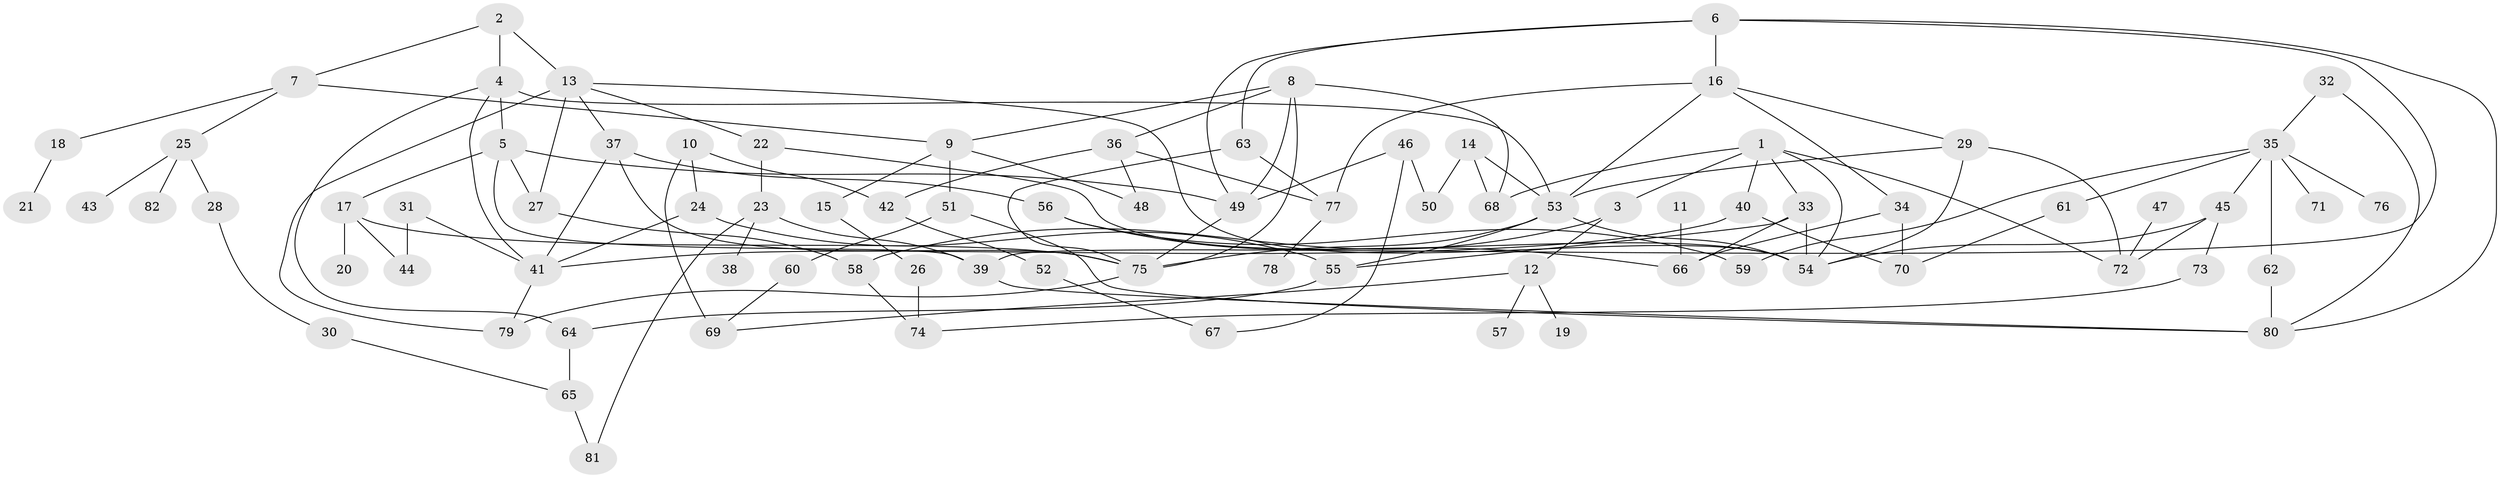 // original degree distribution, {5: 0.07758620689655173, 3: 0.25862068965517243, 6: 0.04310344827586207, 1: 0.13793103448275862, 4: 0.14655172413793102, 2: 0.3275862068965517, 7: 0.008620689655172414}
// Generated by graph-tools (version 1.1) at 2025/36/03/04/25 23:36:05]
// undirected, 82 vertices, 130 edges
graph export_dot {
  node [color=gray90,style=filled];
  1;
  2;
  3;
  4;
  5;
  6;
  7;
  8;
  9;
  10;
  11;
  12;
  13;
  14;
  15;
  16;
  17;
  18;
  19;
  20;
  21;
  22;
  23;
  24;
  25;
  26;
  27;
  28;
  29;
  30;
  31;
  32;
  33;
  34;
  35;
  36;
  37;
  38;
  39;
  40;
  41;
  42;
  43;
  44;
  45;
  46;
  47;
  48;
  49;
  50;
  51;
  52;
  53;
  54;
  55;
  56;
  57;
  58;
  59;
  60;
  61;
  62;
  63;
  64;
  65;
  66;
  67;
  68;
  69;
  70;
  71;
  72;
  73;
  74;
  75;
  76;
  77;
  78;
  79;
  80;
  81;
  82;
  1 -- 3 [weight=1.0];
  1 -- 33 [weight=1.0];
  1 -- 40 [weight=1.0];
  1 -- 54 [weight=1.0];
  1 -- 68 [weight=1.0];
  1 -- 72 [weight=1.0];
  2 -- 4 [weight=1.0];
  2 -- 7 [weight=1.0];
  2 -- 13 [weight=1.0];
  3 -- 12 [weight=1.0];
  3 -- 58 [weight=1.0];
  4 -- 5 [weight=1.0];
  4 -- 41 [weight=1.0];
  4 -- 53 [weight=1.0];
  4 -- 64 [weight=1.0];
  5 -- 17 [weight=1.0];
  5 -- 27 [weight=1.0];
  5 -- 39 [weight=1.0];
  5 -- 49 [weight=1.0];
  6 -- 16 [weight=1.0];
  6 -- 39 [weight=1.0];
  6 -- 49 [weight=1.0];
  6 -- 63 [weight=1.0];
  6 -- 80 [weight=1.0];
  7 -- 9 [weight=1.0];
  7 -- 18 [weight=1.0];
  7 -- 25 [weight=1.0];
  8 -- 9 [weight=1.0];
  8 -- 36 [weight=1.0];
  8 -- 49 [weight=1.0];
  8 -- 68 [weight=1.0];
  8 -- 75 [weight=1.0];
  9 -- 15 [weight=1.0];
  9 -- 48 [weight=1.0];
  9 -- 51 [weight=1.0];
  10 -- 24 [weight=1.0];
  10 -- 42 [weight=1.0];
  10 -- 69 [weight=2.0];
  11 -- 66 [weight=1.0];
  12 -- 19 [weight=1.0];
  12 -- 57 [weight=1.0];
  12 -- 69 [weight=1.0];
  13 -- 22 [weight=1.0];
  13 -- 27 [weight=1.0];
  13 -- 37 [weight=1.0];
  13 -- 54 [weight=1.0];
  13 -- 79 [weight=1.0];
  14 -- 50 [weight=1.0];
  14 -- 53 [weight=1.0];
  14 -- 68 [weight=1.0];
  15 -- 26 [weight=1.0];
  16 -- 29 [weight=1.0];
  16 -- 34 [weight=1.0];
  16 -- 53 [weight=1.0];
  16 -- 77 [weight=1.0];
  17 -- 20 [weight=1.0];
  17 -- 44 [weight=1.0];
  17 -- 75 [weight=1.0];
  18 -- 21 [weight=1.0];
  22 -- 23 [weight=1.0];
  22 -- 54 [weight=1.0];
  23 -- 38 [weight=1.0];
  23 -- 39 [weight=1.0];
  23 -- 81 [weight=1.0];
  24 -- 41 [weight=1.0];
  24 -- 55 [weight=1.0];
  25 -- 28 [weight=1.0];
  25 -- 43 [weight=1.0];
  25 -- 82 [weight=1.0];
  26 -- 74 [weight=1.0];
  27 -- 58 [weight=1.0];
  28 -- 30 [weight=1.0];
  29 -- 53 [weight=1.0];
  29 -- 54 [weight=1.0];
  29 -- 72 [weight=1.0];
  30 -- 65 [weight=1.0];
  31 -- 41 [weight=1.0];
  31 -- 44 [weight=1.0];
  32 -- 35 [weight=1.0];
  32 -- 80 [weight=1.0];
  33 -- 54 [weight=1.0];
  33 -- 55 [weight=1.0];
  33 -- 66 [weight=1.0];
  34 -- 66 [weight=1.0];
  34 -- 70 [weight=1.0];
  35 -- 45 [weight=1.0];
  35 -- 59 [weight=1.0];
  35 -- 61 [weight=1.0];
  35 -- 62 [weight=1.0];
  35 -- 71 [weight=1.0];
  35 -- 76 [weight=1.0];
  36 -- 42 [weight=1.0];
  36 -- 48 [weight=1.0];
  36 -- 77 [weight=1.0];
  37 -- 41 [weight=1.0];
  37 -- 56 [weight=1.0];
  37 -- 75 [weight=1.0];
  39 -- 80 [weight=1.0];
  40 -- 41 [weight=1.0];
  40 -- 70 [weight=1.0];
  41 -- 79 [weight=1.0];
  42 -- 52 [weight=1.0];
  45 -- 54 [weight=1.0];
  45 -- 72 [weight=1.0];
  45 -- 73 [weight=1.0];
  46 -- 49 [weight=1.0];
  46 -- 50 [weight=1.0];
  46 -- 67 [weight=1.0];
  47 -- 72 [weight=1.0];
  49 -- 75 [weight=1.0];
  51 -- 60 [weight=1.0];
  51 -- 80 [weight=1.0];
  52 -- 67 [weight=1.0];
  53 -- 54 [weight=1.0];
  53 -- 55 [weight=1.0];
  53 -- 75 [weight=1.0];
  55 -- 64 [weight=1.0];
  56 -- 59 [weight=1.0];
  56 -- 66 [weight=2.0];
  58 -- 74 [weight=1.0];
  60 -- 69 [weight=1.0];
  61 -- 70 [weight=1.0];
  62 -- 80 [weight=1.0];
  63 -- 75 [weight=1.0];
  63 -- 77 [weight=1.0];
  64 -- 65 [weight=1.0];
  65 -- 81 [weight=1.0];
  73 -- 74 [weight=1.0];
  75 -- 79 [weight=1.0];
  77 -- 78 [weight=1.0];
}
